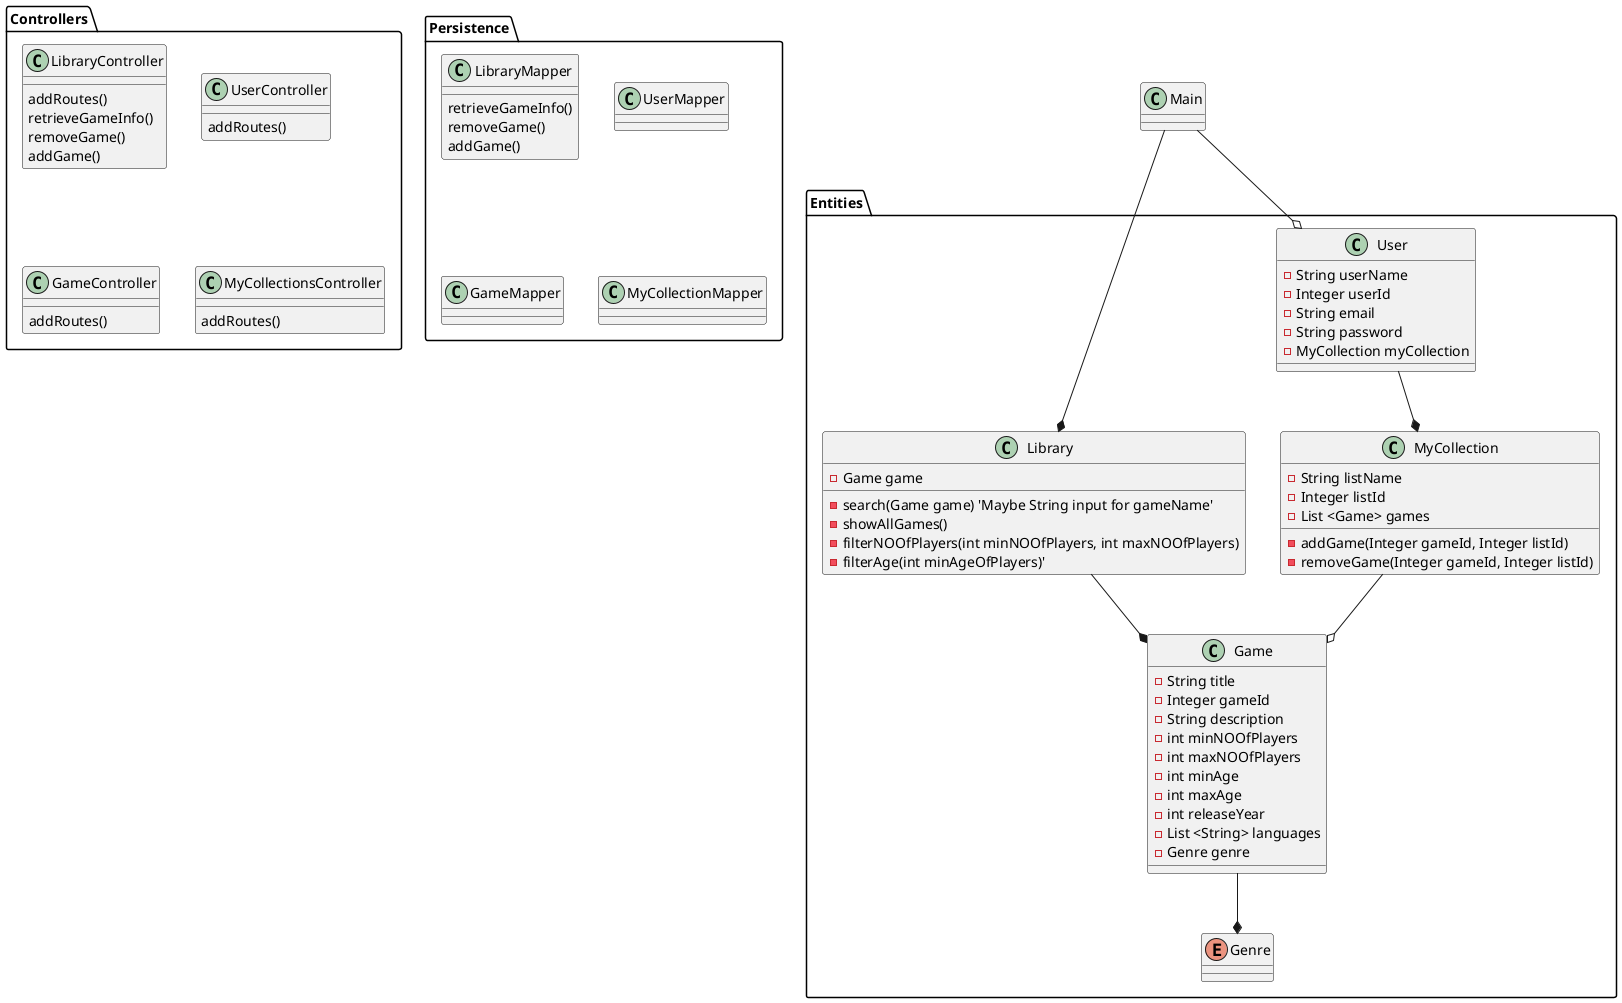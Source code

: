 @startuml ClassDiagramUS1+2
'Alt+D = preview


class Main{
'BoardGameApp
}

package Entities{


    class Library{
        -Game game
        -search(Game game) 'Maybe String input for gameName'
        -showAllGames()
        '-filter(Enum genre)
        -filterNOOfPlayers(int minNOOfPlayers, int maxNOOfPlayers)
        -filterAge(int minAgeOfPlayers)'
    }

    class User{
        -String userName
        -Integer userId
        -String email
        -String password
        -MyCollection myCollection
        'Getters and setters'
    }

    class MyCollection{
        -String listName
        -Integer listId
        -List <Game> games
        'Det er listen der bruger funktionerne, spillet bliver bare sendt med rundt.'
        -addGame(Integer gameId, Integer listId)
        -removeGame(Integer gameId, Integer listId)
    } 

    class Game {
        -String title
        -Integer gameId
        -String description
        -int minNOOfPlayers
        -int maxNOOfPlayers
        -int minAge
        -int maxAge
        -int releaseYear
        -List <String> languages
        -Genre genre
        'Getters and setters'
    }

    enum Genre{
    }
}

'Vi har ikke fokus på persistence og controllers i denne iteration, hvorfor vi bare har de to packages med, men ikke har udviklet dem
package Controllers{
    class LibraryController{
        addRoutes()
        retrieveGameInfo()
        removeGame()
        addGame()
    }

    class UserController{
        addRoutes()
    }

    class GameController{
        addRoutes()
    }

    class MyCollectionsController{
        addRoutes()
    }

}

package Persistence{
    class LibraryMapper{
        retrieveGameInfo()
        removeGame()
        addGame()
    }

    class UserMapper{}

    class GameMapper{}

    class MyCollectionMapper{}

}

'Relations
'Entities

Main --* Library
Main --o User
User --* MyCollection
MyCollection --o Game
Library --* Game
Game --* Genre


@enduml

implements ..|>
extends <|-- (is-a)
composition *-- (must-have)
Aggregation o-- (can-have)
Associering <-- (knows-of)
Dependency ..> (uses)